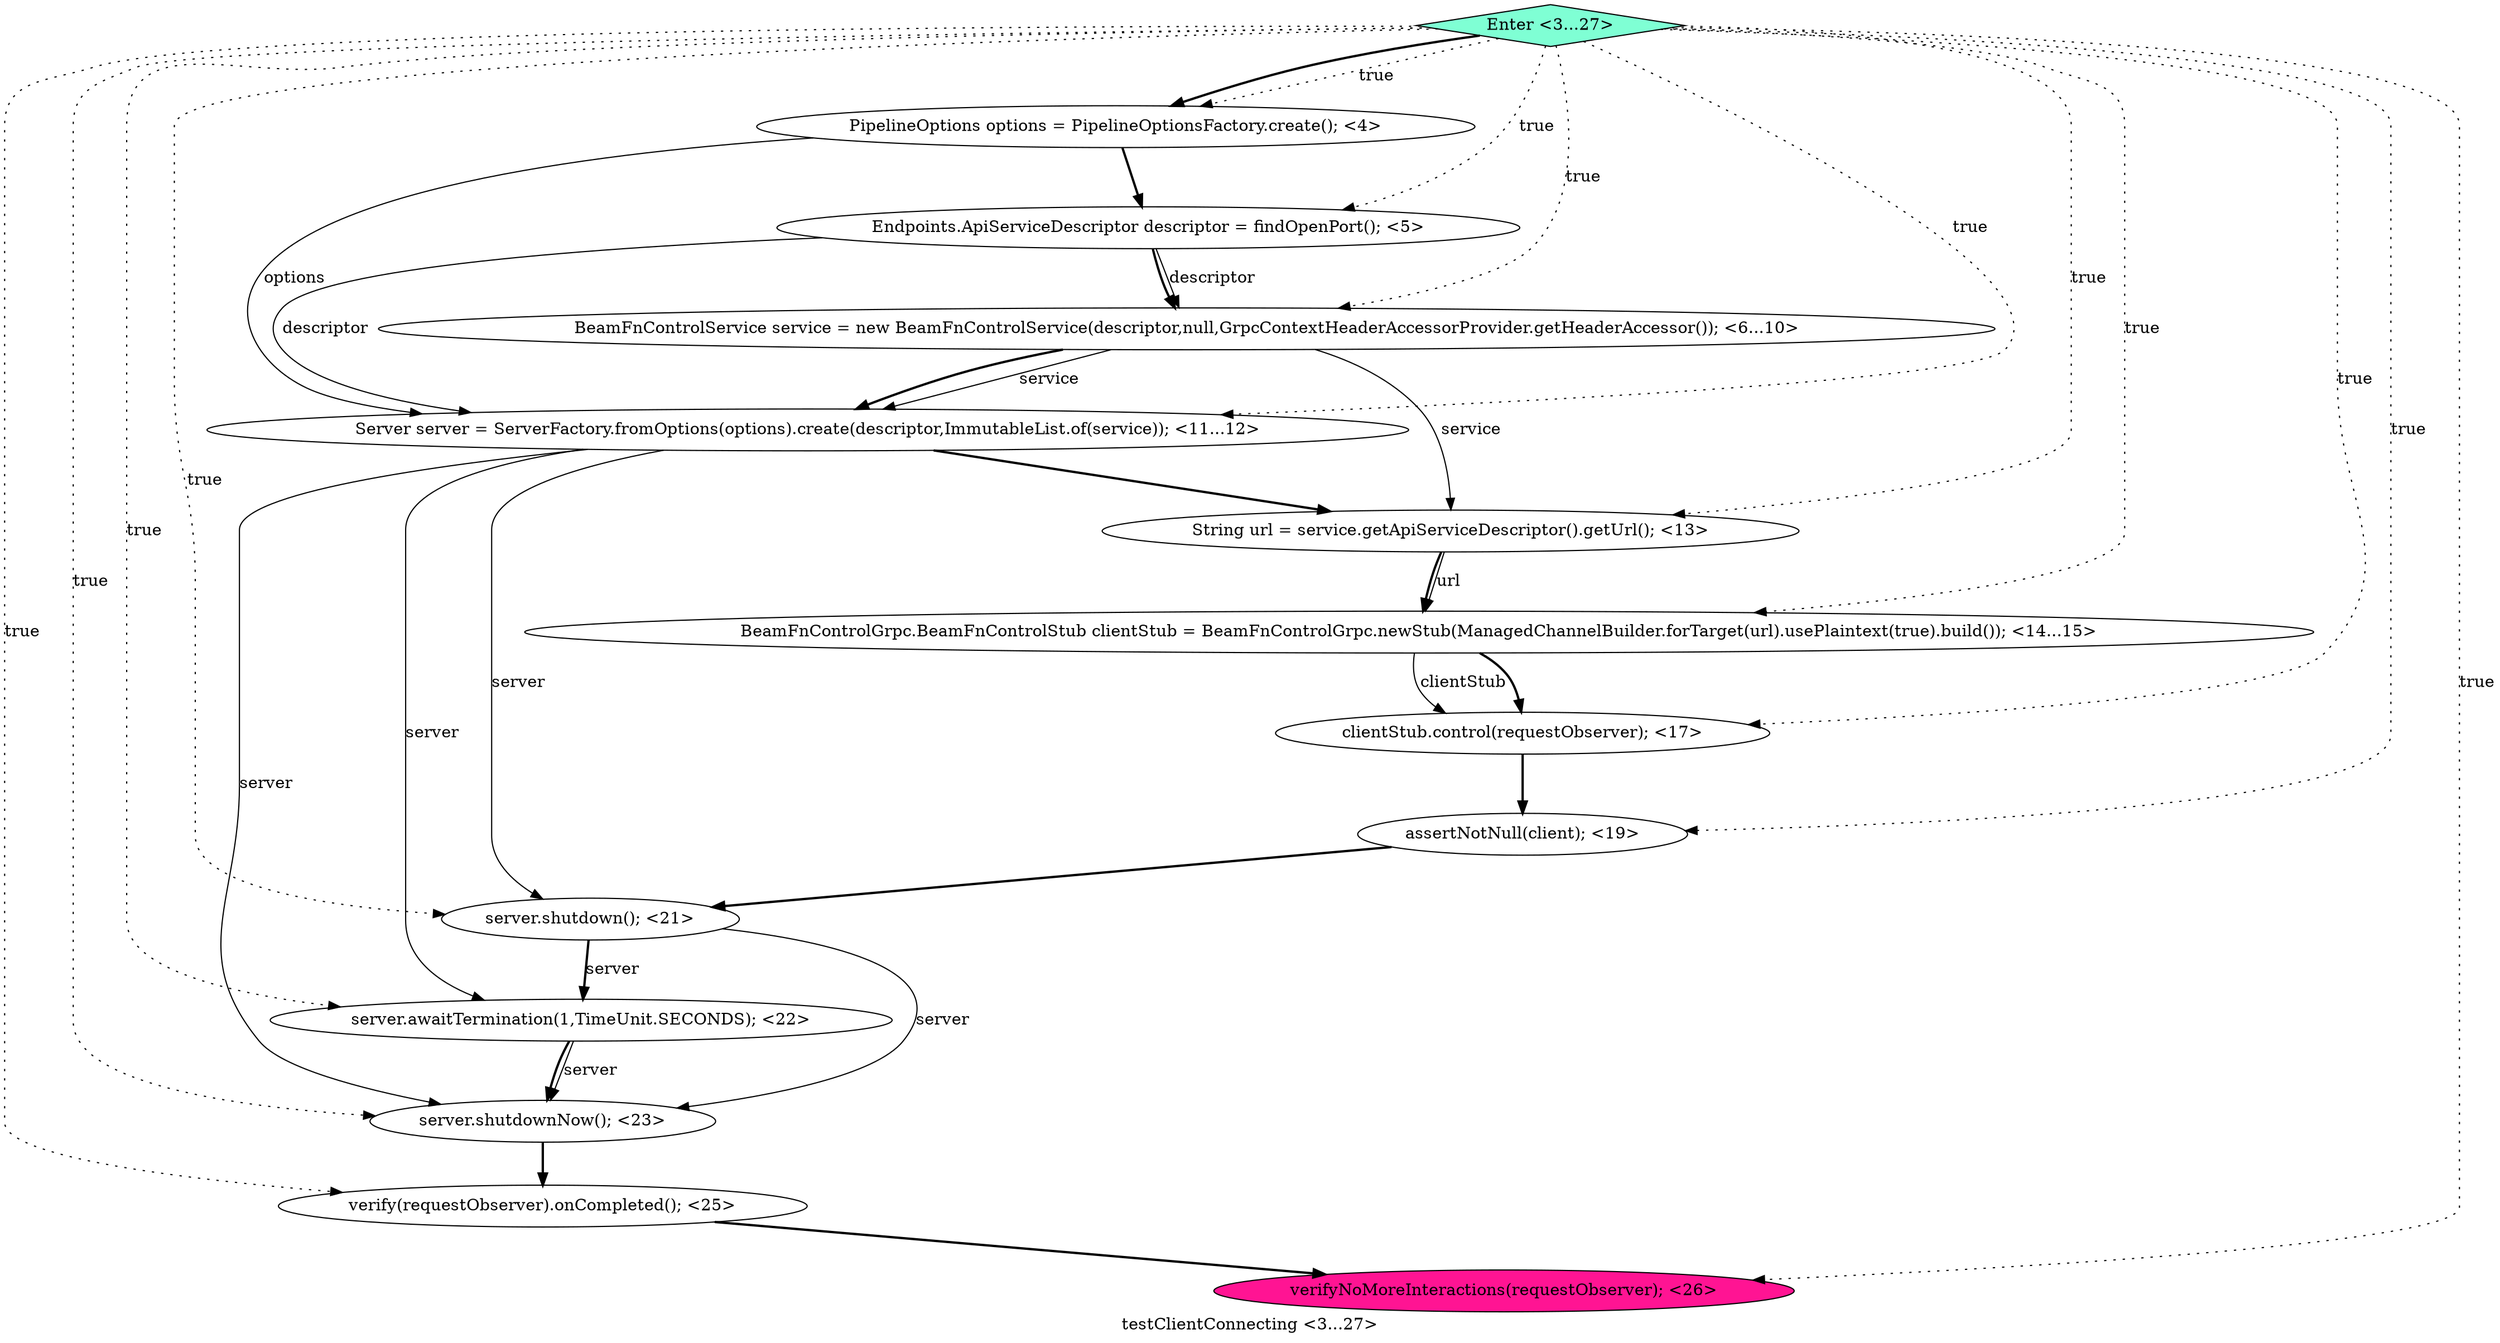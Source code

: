 digraph PDG {
label = "testClientConnecting <3...27>";
0.7 [style = filled, label = "assertNotNull(client); <19>", fillcolor = white, shape = ellipse];
0.11 [style = filled, label = "verify(requestObserver).onCompleted(); <25>", fillcolor = white, shape = ellipse];
0.8 [style = filled, label = "server.shutdown(); <21>", fillcolor = white, shape = ellipse];
0.3 [style = filled, label = "Server server = ServerFactory.fromOptions(options).create(descriptor,ImmutableList.of(service)); <11...12>", fillcolor = white, shape = ellipse];
0.12 [style = filled, label = "verifyNoMoreInteractions(requestObserver); <26>", fillcolor = deeppink, shape = ellipse];
0.2 [style = filled, label = "BeamFnControlService service = new BeamFnControlService(descriptor,null,GrpcContextHeaderAccessorProvider.getHeaderAccessor()); <6...10>", fillcolor = white, shape = ellipse];
0.0 [style = filled, label = "PipelineOptions options = PipelineOptionsFactory.create(); <4>", fillcolor = white, shape = ellipse];
0.5 [style = filled, label = "BeamFnControlGrpc.BeamFnControlStub clientStub = BeamFnControlGrpc.newStub(ManagedChannelBuilder.forTarget(url).usePlaintext(true).build()); <14...15>", fillcolor = white, shape = ellipse];
0.4 [style = filled, label = "String url = service.getApiServiceDescriptor().getUrl(); <13>", fillcolor = white, shape = ellipse];
0.13 [style = filled, label = "Enter <3...27>", fillcolor = aquamarine, shape = diamond];
0.9 [style = filled, label = "server.awaitTermination(1,TimeUnit.SECONDS); <22>", fillcolor = white, shape = ellipse];
0.10 [style = filled, label = "server.shutdownNow(); <23>", fillcolor = white, shape = ellipse];
0.1 [style = filled, label = "Endpoints.ApiServiceDescriptor descriptor = findOpenPort(); <5>", fillcolor = white, shape = ellipse];
0.6 [style = filled, label = "clientStub.control(requestObserver); <17>", fillcolor = white, shape = ellipse];
0.0 -> 0.1 [style = bold, label=""];
0.0 -> 0.3 [style = solid, label="options"];
0.1 -> 0.2 [style = solid, label="descriptor"];
0.1 -> 0.2 [style = bold, label=""];
0.1 -> 0.3 [style = solid, label="descriptor"];
0.2 -> 0.3 [style = solid, label="service"];
0.2 -> 0.3 [style = bold, label=""];
0.2 -> 0.4 [style = solid, label="service"];
0.3 -> 0.4 [style = bold, label=""];
0.3 -> 0.8 [style = solid, label="server"];
0.3 -> 0.9 [style = solid, label="server"];
0.3 -> 0.10 [style = solid, label="server"];
0.4 -> 0.5 [style = solid, label="url"];
0.4 -> 0.5 [style = bold, label=""];
0.5 -> 0.6 [style = solid, label="clientStub"];
0.5 -> 0.6 [style = bold, label=""];
0.6 -> 0.7 [style = bold, label=""];
0.7 -> 0.8 [style = bold, label=""];
0.8 -> 0.9 [style = solid, label="server"];
0.8 -> 0.9 [style = bold, label=""];
0.8 -> 0.10 [style = solid, label="server"];
0.9 -> 0.10 [style = solid, label="server"];
0.9 -> 0.10 [style = bold, label=""];
0.10 -> 0.11 [style = bold, label=""];
0.11 -> 0.12 [style = bold, label=""];
0.13 -> 0.0 [style = dotted, label="true"];
0.13 -> 0.0 [style = bold, label=""];
0.13 -> 0.1 [style = dotted, label="true"];
0.13 -> 0.2 [style = dotted, label="true"];
0.13 -> 0.3 [style = dotted, label="true"];
0.13 -> 0.4 [style = dotted, label="true"];
0.13 -> 0.5 [style = dotted, label="true"];
0.13 -> 0.6 [style = dotted, label="true"];
0.13 -> 0.7 [style = dotted, label="true"];
0.13 -> 0.8 [style = dotted, label="true"];
0.13 -> 0.9 [style = dotted, label="true"];
0.13 -> 0.10 [style = dotted, label="true"];
0.13 -> 0.11 [style = dotted, label="true"];
0.13 -> 0.12 [style = dotted, label="true"];
}
